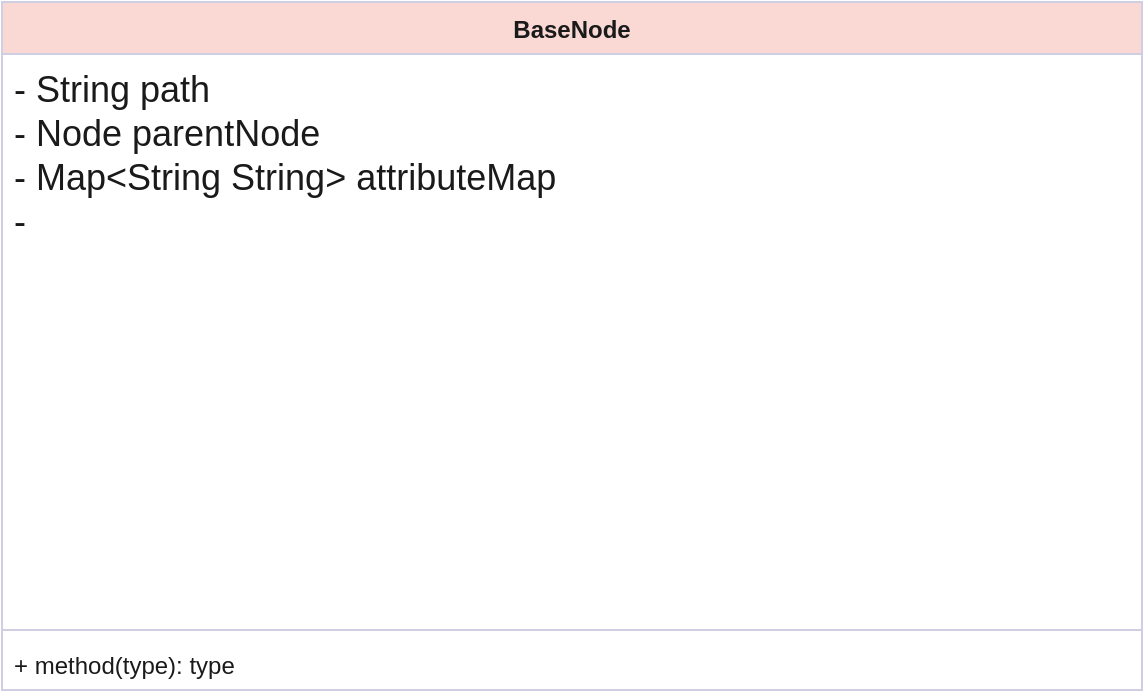 <mxfile version="14.4.4" type="github">
  <diagram id="C5RBs43oDa-KdzZeNtuy" name="Page-1">
    <mxGraphModel dx="1172" dy="759" grid="1" gridSize="10" guides="1" tooltips="1" connect="1" arrows="1" fold="1" page="1" pageScale="1" pageWidth="827" pageHeight="1169" math="0" shadow="0">
      <root>
        <mxCell id="WIyWlLk6GJQsqaUBKTNV-0" />
        <mxCell id="WIyWlLk6GJQsqaUBKTNV-1" parent="WIyWlLk6GJQsqaUBKTNV-0" />
        <mxCell id="vK3-dpPIwwoz0WcsDaim-1" value="BaseNode" style="swimlane;fontStyle=1;align=center;verticalAlign=top;childLayout=stackLayout;horizontal=1;startSize=26;horizontalStack=0;resizeParent=1;resizeParentMax=0;resizeLast=0;collapsible=1;marginBottom=0;fillColor=#FAD9D5;strokeColor=#D0CEE2;fontColor=#1A1A1A;" vertex="1" parent="WIyWlLk6GJQsqaUBKTNV-1">
          <mxGeometry x="120" y="60" width="570" height="344" as="geometry" />
        </mxCell>
        <mxCell id="vK3-dpPIwwoz0WcsDaim-2" value="- String path&#xa;- Node parentNode&#xa;- Map&lt;String String&gt; attributeMap&#xa;- " style="text;strokeColor=none;fillColor=none;align=left;verticalAlign=top;spacingLeft=4;spacingRight=4;overflow=hidden;rotatable=0;points=[[0,0.5],[1,0.5]];portConstraint=eastwest;fontColor=#1A1A1A;fontSize=18;" vertex="1" parent="vK3-dpPIwwoz0WcsDaim-1">
          <mxGeometry y="26" width="570" height="284" as="geometry" />
        </mxCell>
        <mxCell id="vK3-dpPIwwoz0WcsDaim-3" value="" style="line;strokeWidth=1;fillColor=none;align=left;verticalAlign=middle;spacingTop=-1;spacingLeft=3;spacingRight=3;rotatable=0;labelPosition=right;points=[];portConstraint=eastwest;strokeColor=#D0CEE2;fontColor=#1A1A1A;" vertex="1" parent="vK3-dpPIwwoz0WcsDaim-1">
          <mxGeometry y="310" width="570" height="8" as="geometry" />
        </mxCell>
        <mxCell id="vK3-dpPIwwoz0WcsDaim-4" value="+ method(type): type" style="text;strokeColor=none;fillColor=none;align=left;verticalAlign=top;spacingLeft=4;spacingRight=4;overflow=hidden;rotatable=0;points=[[0,0.5],[1,0.5]];portConstraint=eastwest;fontColor=#1A1A1A;" vertex="1" parent="vK3-dpPIwwoz0WcsDaim-1">
          <mxGeometry y="318" width="570" height="26" as="geometry" />
        </mxCell>
      </root>
    </mxGraphModel>
  </diagram>
</mxfile>
